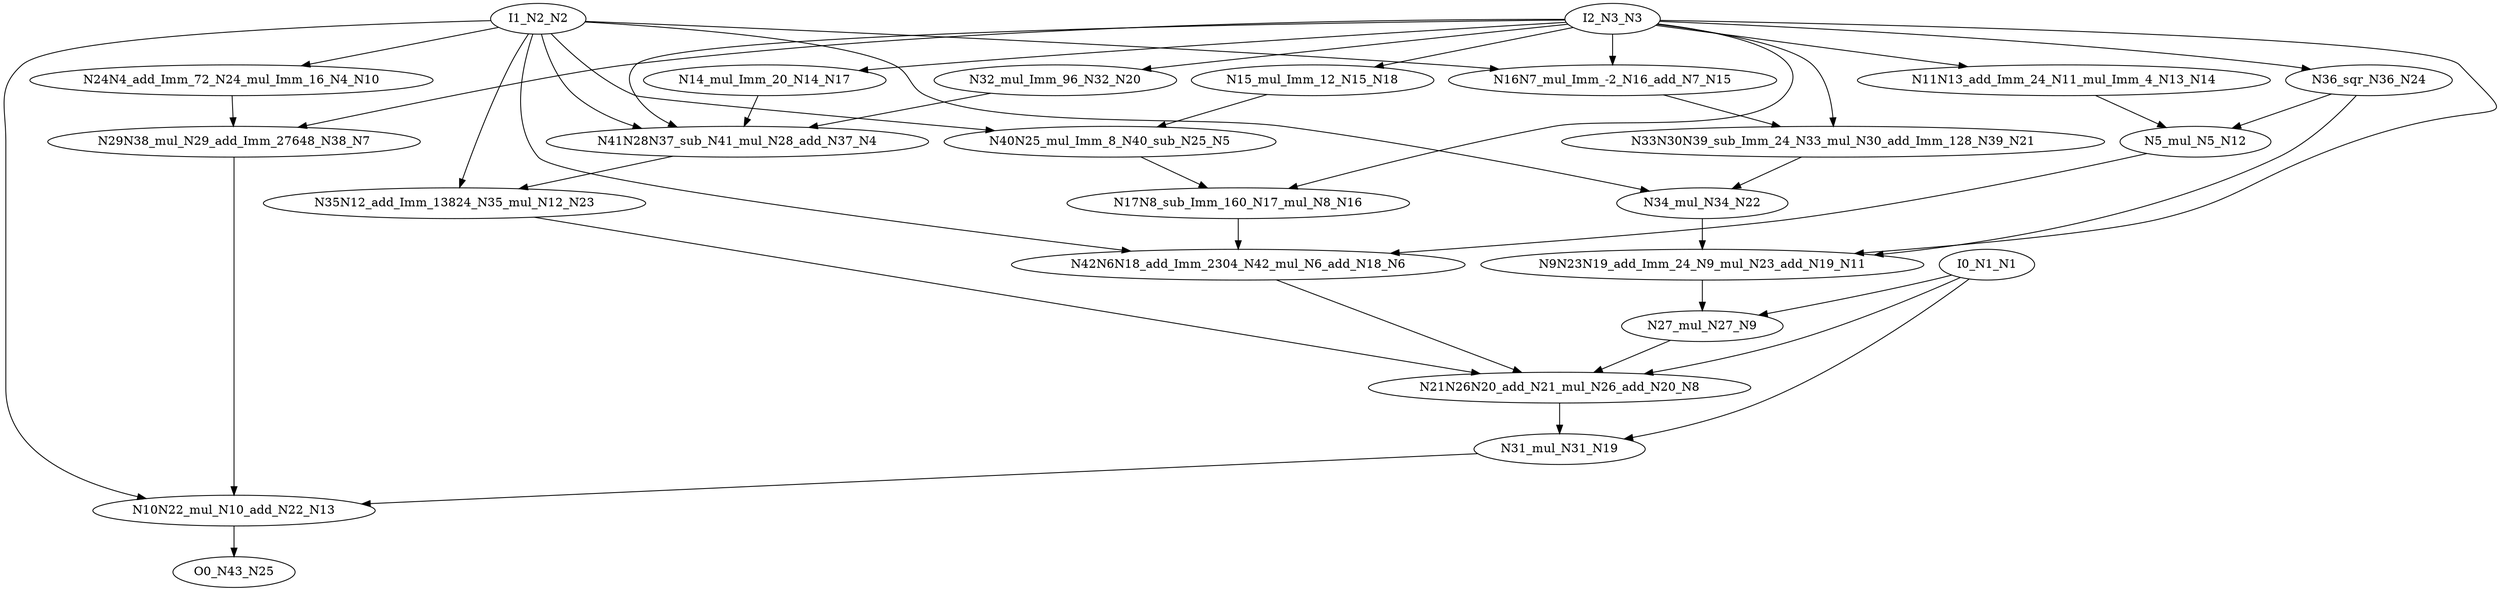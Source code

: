 digraph graphname {
N23 [color="black", ntype="operation", label="N35N12_add_Imm_13824_N35_mul_N12_N23"];
N22 [color="black", ntype="operation", label="N34_mul_N34_N22"];
N21 [color="black", ntype="operation", label="N33N30N39_sub_Imm_24_N33_mul_N30_add_Imm_128_N39_N21"];
N20 [color="black", ntype="operation", label="N32_mul_Imm_96_N32_N20"];
N25 [color="black", ntype="outvar", label="O0_N43_N25"];
N24 [color="black", ntype="operation", label="N36_sqr_N36_N24"];
N8 [color="black", ntype="operation", label="N21N26N20_add_N21_mul_N26_add_N20_N8"];
N9 [color="black", ntype="operation", label="N27_mul_N27_N9"];
N1 [color="black", ntype="invar", label="I0_N1_N1"];
N2 [color="black", ntype="invar", label="I1_N2_N2"];
N3 [color="black", ntype="invar", label="I2_N3_N3"];
N4 [color="black", ntype="operation", label="N41N28N37_sub_N41_mul_N28_add_N37_N4"];
N5 [color="black", ntype="operation", label="N40N25_mul_Imm_8_N40_sub_N25_N5"];
N6 [color="black", ntype="operation", label="N42N6N18_add_Imm_2304_N42_mul_N6_add_N18_N6"];
N7 [color="black", ntype="operation", label="N29N38_mul_N29_add_Imm_27648_N38_N7"];
N12 [color="black", ntype="operation", label="N5_mul_N5_N12"];
N13 [color="black", ntype="operation", label="N10N22_mul_N10_add_N22_N13"];
N10 [color="black", ntype="operation", label="N24N4_add_Imm_72_N24_mul_Imm_16_N4_N10"];
N11 [color="black", ntype="operation", label="N9N23N19_add_Imm_24_N9_mul_N23_add_N19_N11"];
N16 [color="black", ntype="operation", label="N17N8_sub_Imm_160_N17_mul_N8_N16"];
N17 [color="black", ntype="operation", label="N14_mul_Imm_20_N14_N17"];
N14 [color="black", ntype="operation", label="N11N13_add_Imm_24_N11_mul_Imm_4_N13_N14"];
N15 [color="black", ntype="operation", label="N16N7_mul_Imm_-2_N16_add_N7_N15"];
N18 [color="black", ntype="operation", label="N15_mul_Imm_12_N15_N18"];
N19 [color="black", ntype="operation", label="N31_mul_N31_N19"];
N23 -> N8;
N22 -> N11;
N21 -> N22;
N20 -> N4;
N24 -> N12;
N24 -> N11;
N8 -> N19;
N9 -> N8;
N1 -> N19;
N1 -> N9;
N1 -> N8;
N2 -> N10;
N2 -> N5;
N2 -> N4;
N2 -> N22;
N2 -> N13;
N2 -> N6;
N2 -> N15;
N2 -> N23;
N3 -> N7;
N3 -> N11;
N3 -> N4;
N3 -> N18;
N3 -> N15;
N3 -> N24;
N3 -> N14;
N3 -> N20;
N3 -> N17;
N3 -> N21;
N3 -> N16;
N4 -> N23;
N5 -> N16;
N6 -> N8;
N7 -> N13;
N12 -> N6;
N13 -> N25;
N10 -> N7;
N11 -> N9;
N16 -> N6;
N17 -> N4;
N14 -> N12;
N15 -> N21;
N18 -> N5;
N19 -> N13;
}
